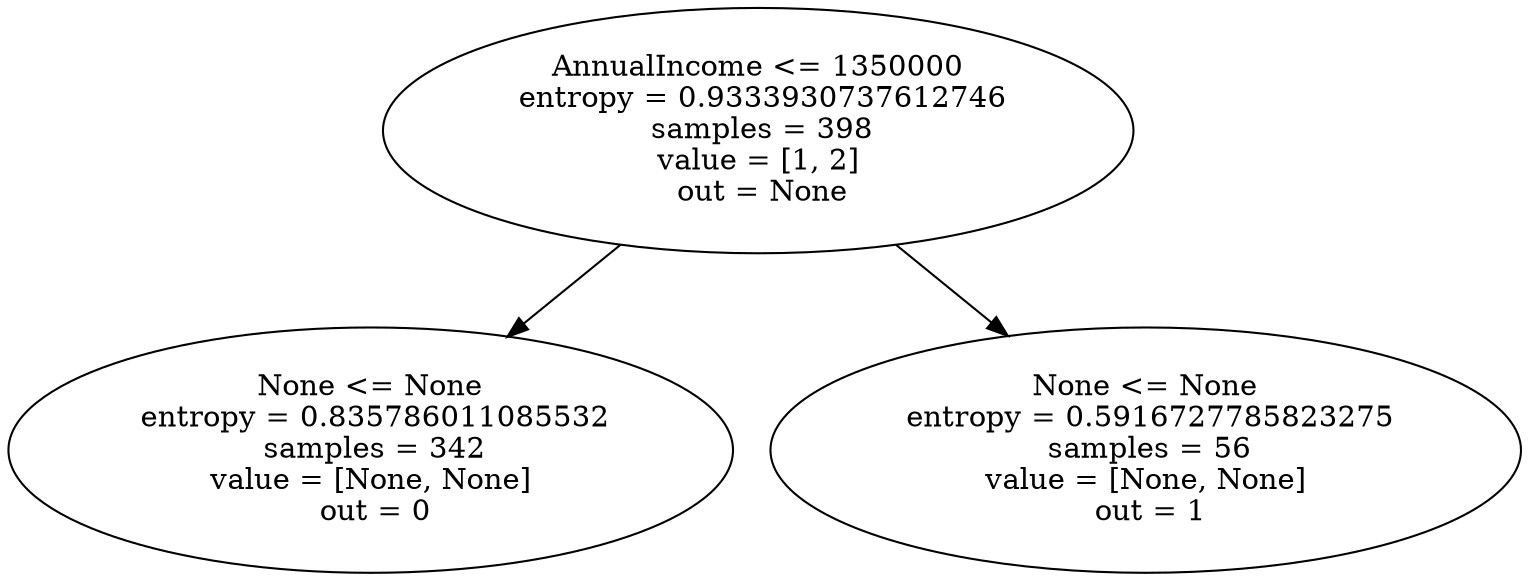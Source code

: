 digraph {
	0 [label="AnnualIncome <= 1350000
 entropy = 0.9333930737612746
 samples = 398
 value = [1, 2] 
 out = None"]
	1 [label="None <= None
 entropy = 0.835786011085532
 samples = 342
 value = [None, None] 
 out = 0"]
	2 [label="None <= None
 entropy = 0.5916727785823275
 samples = 56
 value = [None, None] 
 out = 1"]
	0 -> 1
	0 -> 2
}
